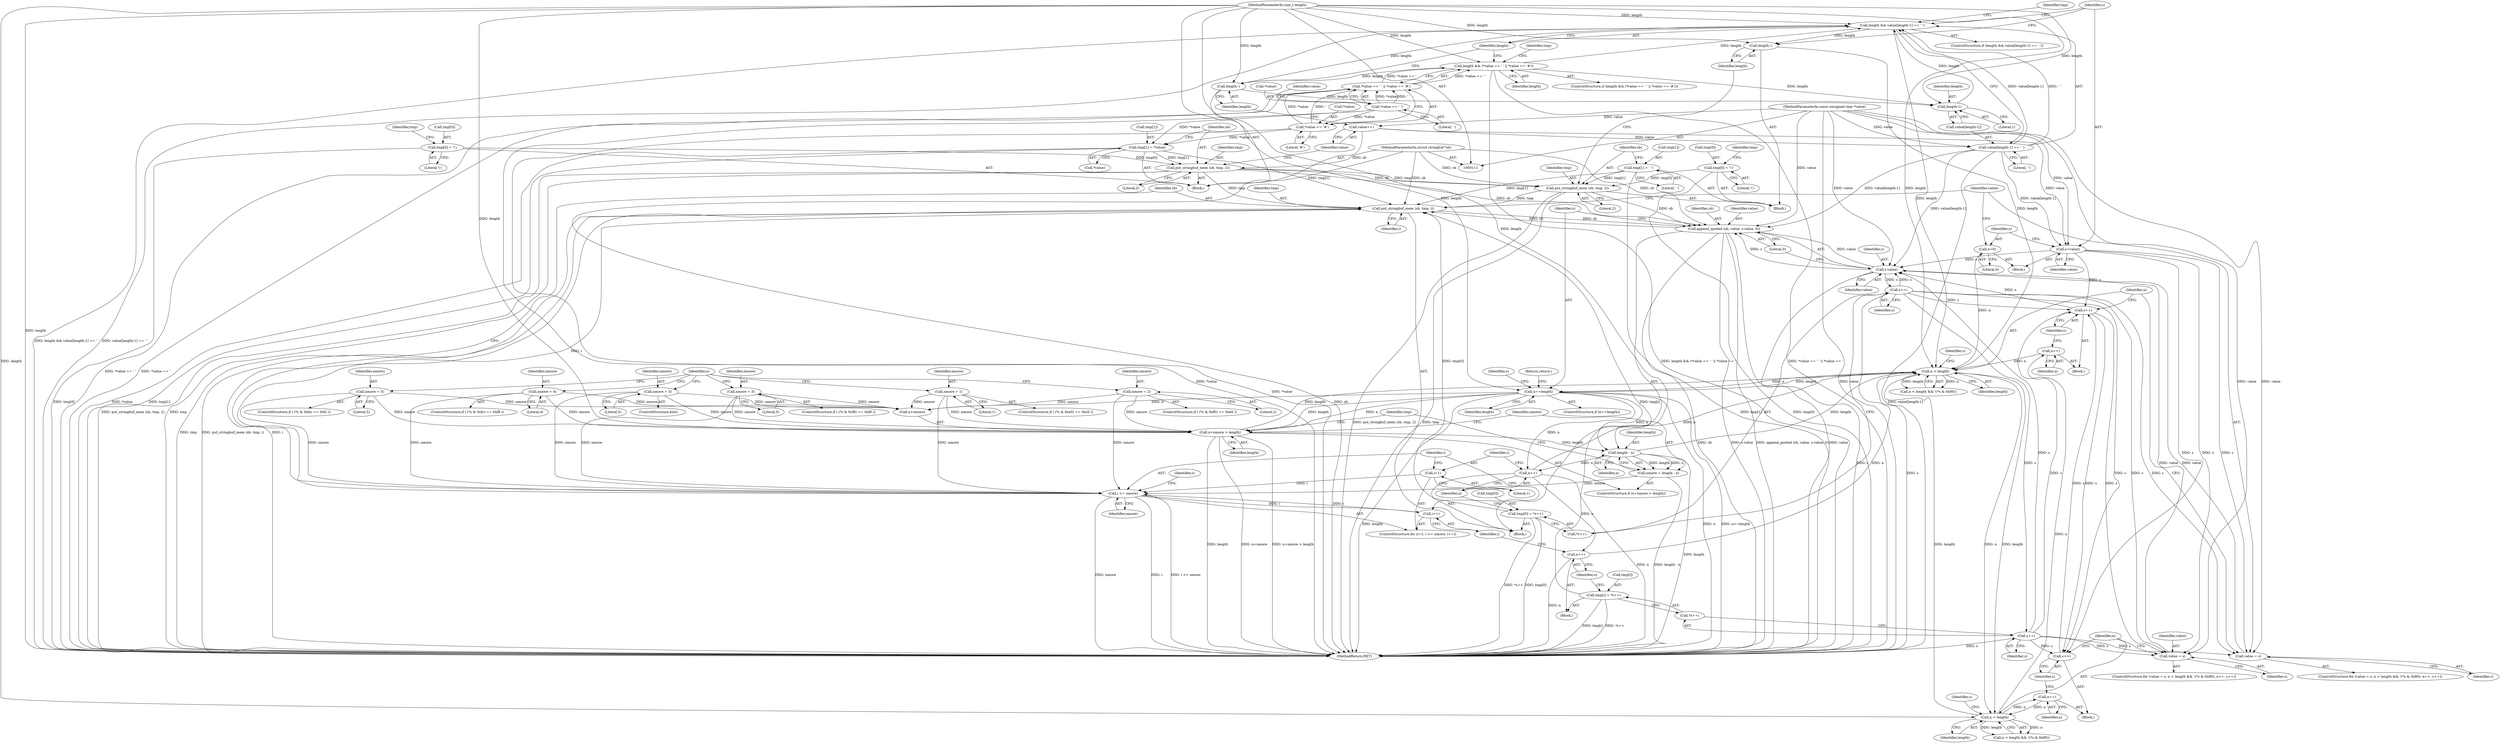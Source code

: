 digraph "1_gnupg_243d12fdec66a4360fbb3e307a046b39b5b4ffc3_0@pointer" {
"1000347" [label="(Call,put_stringbuf_mem (sb, tmp, i))"];
"1000225" [label="(Call,append_quoted (sb, value, s-value, 0))"];
"1000347" [label="(Call,put_stringbuf_mem (sb, tmp, i))"];
"1000114" [label="(MethodParameterIn,struct stringbuf *sb)"];
"1000311" [label="(Call,tmp[0] = *s++)"];
"1000139" [label="(Call,tmp[1] = *value)"];
"1000129" [label="(Call,*value == '#')"];
"1000125" [label="(Call,*value == ' ')"];
"1000174" [label="(Call,put_stringbuf_mem (sb, tmp, 2))"];
"1000145" [label="(Call,put_stringbuf_mem (sb, tmp, 2))"];
"1000134" [label="(Call,tmp[0] = '\\')"];
"1000169" [label="(Call,tmp[1] = ' ')"];
"1000164" [label="(Call,tmp[0] = '\\')"];
"1000338" [label="(Call,tmp[i] = *s++)"];
"1000324" [label="(Call,i <= nmore)"];
"1000327" [label="(Call,i++)"];
"1000321" [label="(Call,i=1)"];
"1000306" [label="(Call,nmore = length - n)"];
"1000308" [label="(Call,length - n)"];
"1000301" [label="(Call,n+nmore > length)"];
"1000233" [label="(Call,n==length)"];
"1000194" [label="(Call,n < length)"];
"1000185" [label="(Call,n=0)"];
"1000318" [label="(Call,n++)"];
"1000345" [label="(Call,n++)"];
"1000203" [label="(Call,n++)"];
"1000212" [label="(Call,n < length)"];
"1000221" [label="(Call,n++)"];
"1000113" [label="(MethodParameterIn,size_t length)"];
"1000178" [label="(Call,length--)"];
"1000154" [label="(Call,length && value[length-1] == ' ')"];
"1000159" [label="(Call,length-1)"];
"1000122" [label="(Call,length && (*value == ' ' || *value == '#'))"];
"1000124" [label="(Call,*value == ' ' || *value == '#')"];
"1000151" [label="(Call,length--)"];
"1000156" [label="(Call,value[length-1] == ' ')"];
"1000149" [label="(Call,value++)"];
"1000112" [label="(MethodParameterIn,const unsigned char *value)"];
"1000297" [label="(Call,nmore = 5)"];
"1000293" [label="(Call,nmore = 5)"];
"1000282" [label="(Call,nmore = 4)"];
"1000260" [label="(Call,nmore = 2)"];
"1000249" [label="(Call,nmore = 1)"];
"1000271" [label="(Call,nmore = 3)"];
"1000228" [label="(Call,s-value)"];
"1000205" [label="(Call,s++)"];
"1000223" [label="(Call,s++)"];
"1000343" [label="(Call,s++)"];
"1000316" [label="(Call,s++)"];
"1000182" [label="(Call,s=value)"];
"1000208" [label="(Call,value = s)"];
"1000190" [label="(Call,value = s)"];
"1000351" [label="(MethodReturn,RET)"];
"1000227" [label="(Identifier,value)"];
"1000171" [label="(Identifier,tmp)"];
"1000141" [label="(Identifier,tmp)"];
"1000307" [label="(Identifier,nmore)"];
"1000160" [label="(Identifier,length)"];
"1000162" [label="(Literal,' ')"];
"1000193" [label="(Call,n < length && !(*s & 0x80))"];
"1000202" [label="(Block,)"];
"1000324" [label="(Call,i <= nmore)"];
"1000156" [label="(Call,value[length-1] == ' ')"];
"1000129" [label="(Call,*value == '#')"];
"1000295" [label="(Literal,5)"];
"1000184" [label="(Identifier,value)"];
"1000165" [label="(Call,tmp[0])"];
"1000327" [label="(Call,i++)"];
"1000233" [label="(Call,n==length)"];
"1000152" [label="(Identifier,length)"];
"1000302" [label="(Call,n+nmore)"];
"1000300" [label="(ControlStructure,if (n+nmore > length))"];
"1000194" [label="(Call,n < length)"];
"1000212" [label="(Call,n < length)"];
"1000218" [label="(Identifier,s)"];
"1000157" [label="(Call,value[length-1])"];
"1000296" [label="(ControlStructure,else)"];
"1000223" [label="(Call,s++)"];
"1000139" [label="(Call,tmp[1] = *value)"];
"1000210" [label="(Identifier,s)"];
"1000159" [label="(Call,length-1)"];
"1000242" [label="(ControlStructure,if ( (*s & 0xe0) == 0xc0 ))"];
"1000272" [label="(Identifier,nmore)"];
"1000262" [label="(Literal,2)"];
"1000186" [label="(Identifier,n)"];
"1000260" [label="(Call,nmore = 2)"];
"1000297" [label="(Call,nmore = 5)"];
"1000188" [label="(Block,)"];
"1000221" [label="(Call,n++)"];
"1000200" [label="(Identifier,s)"];
"1000187" [label="(Literal,0)"];
"1000338" [label="(Call,tmp[i] = *s++)"];
"1000301" [label="(Call,n+nmore > length)"];
"1000183" [label="(Identifier,s)"];
"1000328" [label="(Identifier,i)"];
"1000138" [label="(Literal,'\\')"];
"1000326" [label="(Identifier,nmore)"];
"1000225" [label="(Call,append_quoted (sb, value, s-value, 0))"];
"1000346" [label="(Identifier,n)"];
"1000321" [label="(Call,i=1)"];
"1000140" [label="(Call,tmp[1])"];
"1000154" [label="(Call,length && value[length-1] == ' ')"];
"1000348" [label="(Identifier,sb)"];
"1000203" [label="(Call,n++)"];
"1000320" [label="(ControlStructure,for (i=1; i <= nmore; i++))"];
"1000251" [label="(Literal,1)"];
"1000168" [label="(Literal,'\\')"];
"1000181" [label="(Block,)"];
"1000174" [label="(Call,put_stringbuf_mem (sb, tmp, 2))"];
"1000204" [label="(Identifier,n)"];
"1000234" [label="(Identifier,n)"];
"1000124" [label="(Call,*value == ' ' || *value == '#')"];
"1000318" [label="(Call,n++)"];
"1000261" [label="(Identifier,nmore)"];
"1000214" [label="(Identifier,length)"];
"1000176" [label="(Identifier,tmp)"];
"1000147" [label="(Identifier,tmp)"];
"1000146" [label="(Identifier,sb)"];
"1000273" [label="(Literal,3)"];
"1000213" [label="(Identifier,n)"];
"1000323" [label="(Literal,1)"];
"1000349" [label="(Identifier,tmp)"];
"1000306" [label="(Call,nmore = length - n)"];
"1000122" [label="(Call,length && (*value == ' ' || *value == '#'))"];
"1000224" [label="(Identifier,s)"];
"1000175" [label="(Identifier,sb)"];
"1000178" [label="(Call,length--)"];
"1000342" [label="(Call,*s++)"];
"1000311" [label="(Call,tmp[0] = *s++)"];
"1000228" [label="(Call,s-value)"];
"1000275" [label="(ControlStructure,if ( (*s & 0xfc) == 0xf8 ))"];
"1000170" [label="(Call,tmp[1])"];
"1000161" [label="(Literal,1)"];
"1000284" [label="(Literal,4)"];
"1000143" [label="(Call,*value)"];
"1000286" [label="(ControlStructure,if ( (*s & 0xfe) == 0xfc ))"];
"1000166" [label="(Identifier,tmp)"];
"1000128" [label="(Literal,' ')"];
"1000173" [label="(Literal,' ')"];
"1000222" [label="(Identifier,n)"];
"1000299" [label="(Literal,5)"];
"1000113" [label="(MethodParameterIn,size_t length)"];
"1000134" [label="(Call,tmp[0] = '\\')"];
"1000322" [label="(Identifier,i)"];
"1000315" [label="(Call,*s++)"];
"1000169" [label="(Call,tmp[1] = ' ')"];
"1000240" [label="(Identifier,s)"];
"1000236" [label="(Return,return;)"];
"1000235" [label="(Identifier,length)"];
"1000196" [label="(Identifier,length)"];
"1000334" [label="(Identifier,s)"];
"1000309" [label="(Identifier,length)"];
"1000347" [label="(Call,put_stringbuf_mem (sb, tmp, i))"];
"1000150" [label="(Identifier,value)"];
"1000316" [label="(Call,s++)"];
"1000283" [label="(Identifier,nmore)"];
"1000305" [label="(Identifier,length)"];
"1000151" [label="(Call,length--)"];
"1000126" [label="(Call,*value)"];
"1000339" [label="(Call,tmp[i])"];
"1000153" [label="(ControlStructure,if (length && value[length-1] == ' '))"];
"1000303" [label="(Identifier,n)"];
"1000294" [label="(Identifier,nmore)"];
"1000164" [label="(Call,tmp[0] = '\\')"];
"1000229" [label="(Identifier,s)"];
"1000177" [label="(Literal,2)"];
"1000192" [label="(Identifier,s)"];
"1000195" [label="(Identifier,n)"];
"1000231" [label="(Literal,0)"];
"1000112" [label="(MethodParameterIn,const unsigned char *value)"];
"1000182" [label="(Call,s=value)"];
"1000343" [label="(Call,s++)"];
"1000131" [label="(Identifier,value)"];
"1000249" [label="(Call,nmore = 1)"];
"1000132" [label="(Literal,'#')"];
"1000148" [label="(Literal,2)"];
"1000123" [label="(Identifier,length)"];
"1000179" [label="(Identifier,length)"];
"1000298" [label="(Identifier,nmore)"];
"1000271" [label="(Call,nmore = 3)"];
"1000226" [label="(Identifier,sb)"];
"1000209" [label="(Identifier,value)"];
"1000145" [label="(Call,put_stringbuf_mem (sb, tmp, 2))"];
"1000206" [label="(Identifier,s)"];
"1000135" [label="(Call,tmp[0])"];
"1000205" [label="(Call,s++)"];
"1000325" [label="(Identifier,i)"];
"1000207" [label="(ControlStructure,for (value = s; n < length && !(*s & 0x80); n++, s++))"];
"1000185" [label="(Call,n=0)"];
"1000130" [label="(Call,*value)"];
"1000312" [label="(Call,tmp[0])"];
"1000250" [label="(Identifier,nmore)"];
"1000308" [label="(Call,length - n)"];
"1000149" [label="(Call,value++)"];
"1000121" [label="(ControlStructure,if (length && (*value == ' ' || *value == '#')))"];
"1000211" [label="(Call,n < length && !(*s & 0x80))"];
"1000253" [label="(ControlStructure,if ( (*s & 0xf0) == 0xe0 ))"];
"1000208" [label="(Call,value = s)"];
"1000329" [label="(Block,)"];
"1000317" [label="(Identifier,s)"];
"1000189" [label="(ControlStructure,for (value = s; n < length && !(*s & 0x80); n++, s++))"];
"1000232" [label="(ControlStructure,if (n==length))"];
"1000282" [label="(Call,nmore = 4)"];
"1000125" [label="(Call,*value == ' ')"];
"1000114" [label="(MethodParameterIn,struct stringbuf *sb)"];
"1000163" [label="(Block,)"];
"1000264" [label="(ControlStructure,if ( (*s & 0xf8) == 0xf0 ))"];
"1000313" [label="(Identifier,tmp)"];
"1000190" [label="(Call,value = s)"];
"1000310" [label="(Identifier,n)"];
"1000136" [label="(Identifier,tmp)"];
"1000191" [label="(Identifier,value)"];
"1000350" [label="(Identifier,i)"];
"1000293" [label="(Call,nmore = 5)"];
"1000345" [label="(Call,n++)"];
"1000155" [label="(Identifier,length)"];
"1000319" [label="(Identifier,n)"];
"1000133" [label="(Block,)"];
"1000220" [label="(Block,)"];
"1000230" [label="(Identifier,value)"];
"1000344" [label="(Identifier,s)"];
"1000347" -> "1000188"  [label="AST: "];
"1000347" -> "1000350"  [label="CFG: "];
"1000348" -> "1000347"  [label="AST: "];
"1000349" -> "1000347"  [label="AST: "];
"1000350" -> "1000347"  [label="AST: "];
"1000191" -> "1000347"  [label="CFG: "];
"1000347" -> "1000351"  [label="DDG: tmp"];
"1000347" -> "1000351"  [label="DDG: put_stringbuf_mem (sb, tmp, i)"];
"1000347" -> "1000351"  [label="DDG: i"];
"1000347" -> "1000225"  [label="DDG: sb"];
"1000225" -> "1000347"  [label="DDG: sb"];
"1000114" -> "1000347"  [label="DDG: sb"];
"1000311" -> "1000347"  [label="DDG: tmp[0]"];
"1000139" -> "1000347"  [label="DDG: tmp[1]"];
"1000174" -> "1000347"  [label="DDG: tmp"];
"1000169" -> "1000347"  [label="DDG: tmp[1]"];
"1000145" -> "1000347"  [label="DDG: tmp"];
"1000338" -> "1000347"  [label="DDG: tmp[i]"];
"1000324" -> "1000347"  [label="DDG: i"];
"1000225" -> "1000188"  [label="AST: "];
"1000225" -> "1000231"  [label="CFG: "];
"1000226" -> "1000225"  [label="AST: "];
"1000227" -> "1000225"  [label="AST: "];
"1000228" -> "1000225"  [label="AST: "];
"1000231" -> "1000225"  [label="AST: "];
"1000234" -> "1000225"  [label="CFG: "];
"1000225" -> "1000351"  [label="DDG: append_quoted (sb, value, s-value, 0)"];
"1000225" -> "1000351"  [label="DDG: value"];
"1000225" -> "1000351"  [label="DDG: sb"];
"1000225" -> "1000351"  [label="DDG: s-value"];
"1000145" -> "1000225"  [label="DDG: sb"];
"1000174" -> "1000225"  [label="DDG: sb"];
"1000114" -> "1000225"  [label="DDG: sb"];
"1000156" -> "1000225"  [label="DDG: value[length-1]"];
"1000228" -> "1000225"  [label="DDG: value"];
"1000228" -> "1000225"  [label="DDG: s"];
"1000112" -> "1000225"  [label="DDG: value"];
"1000114" -> "1000111"  [label="AST: "];
"1000114" -> "1000351"  [label="DDG: sb"];
"1000114" -> "1000145"  [label="DDG: sb"];
"1000114" -> "1000174"  [label="DDG: sb"];
"1000311" -> "1000188"  [label="AST: "];
"1000311" -> "1000315"  [label="CFG: "];
"1000312" -> "1000311"  [label="AST: "];
"1000315" -> "1000311"  [label="AST: "];
"1000319" -> "1000311"  [label="CFG: "];
"1000311" -> "1000351"  [label="DDG: tmp[0]"];
"1000311" -> "1000351"  [label="DDG: *s++"];
"1000139" -> "1000133"  [label="AST: "];
"1000139" -> "1000143"  [label="CFG: "];
"1000140" -> "1000139"  [label="AST: "];
"1000143" -> "1000139"  [label="AST: "];
"1000146" -> "1000139"  [label="CFG: "];
"1000139" -> "1000351"  [label="DDG: tmp[1]"];
"1000139" -> "1000351"  [label="DDG: *value"];
"1000129" -> "1000139"  [label="DDG: *value"];
"1000125" -> "1000139"  [label="DDG: *value"];
"1000139" -> "1000145"  [label="DDG: tmp[1]"];
"1000129" -> "1000124"  [label="AST: "];
"1000129" -> "1000132"  [label="CFG: "];
"1000130" -> "1000129"  [label="AST: "];
"1000132" -> "1000129"  [label="AST: "];
"1000124" -> "1000129"  [label="CFG: "];
"1000129" -> "1000351"  [label="DDG: *value"];
"1000129" -> "1000124"  [label="DDG: *value"];
"1000129" -> "1000124"  [label="DDG: '"];
"1000125" -> "1000129"  [label="DDG: *value"];
"1000125" -> "1000124"  [label="AST: "];
"1000125" -> "1000128"  [label="CFG: "];
"1000126" -> "1000125"  [label="AST: "];
"1000128" -> "1000125"  [label="AST: "];
"1000131" -> "1000125"  [label="CFG: "];
"1000124" -> "1000125"  [label="CFG: "];
"1000125" -> "1000351"  [label="DDG: *value"];
"1000125" -> "1000124"  [label="DDG: *value"];
"1000125" -> "1000124"  [label="DDG: ' '"];
"1000174" -> "1000163"  [label="AST: "];
"1000174" -> "1000177"  [label="CFG: "];
"1000175" -> "1000174"  [label="AST: "];
"1000176" -> "1000174"  [label="AST: "];
"1000177" -> "1000174"  [label="AST: "];
"1000179" -> "1000174"  [label="CFG: "];
"1000174" -> "1000351"  [label="DDG: tmp"];
"1000174" -> "1000351"  [label="DDG: put_stringbuf_mem (sb, tmp, 2)"];
"1000145" -> "1000174"  [label="DDG: sb"];
"1000145" -> "1000174"  [label="DDG: tmp"];
"1000169" -> "1000174"  [label="DDG: tmp[1]"];
"1000164" -> "1000174"  [label="DDG: tmp[0]"];
"1000145" -> "1000133"  [label="AST: "];
"1000145" -> "1000148"  [label="CFG: "];
"1000146" -> "1000145"  [label="AST: "];
"1000147" -> "1000145"  [label="AST: "];
"1000148" -> "1000145"  [label="AST: "];
"1000150" -> "1000145"  [label="CFG: "];
"1000145" -> "1000351"  [label="DDG: put_stringbuf_mem (sb, tmp, 2)"];
"1000145" -> "1000351"  [label="DDG: tmp"];
"1000134" -> "1000145"  [label="DDG: tmp[0]"];
"1000134" -> "1000133"  [label="AST: "];
"1000134" -> "1000138"  [label="CFG: "];
"1000135" -> "1000134"  [label="AST: "];
"1000138" -> "1000134"  [label="AST: "];
"1000141" -> "1000134"  [label="CFG: "];
"1000134" -> "1000351"  [label="DDG: tmp[0]"];
"1000169" -> "1000163"  [label="AST: "];
"1000169" -> "1000173"  [label="CFG: "];
"1000170" -> "1000169"  [label="AST: "];
"1000173" -> "1000169"  [label="AST: "];
"1000175" -> "1000169"  [label="CFG: "];
"1000169" -> "1000351"  [label="DDG: tmp[1]"];
"1000164" -> "1000163"  [label="AST: "];
"1000164" -> "1000168"  [label="CFG: "];
"1000165" -> "1000164"  [label="AST: "];
"1000168" -> "1000164"  [label="AST: "];
"1000171" -> "1000164"  [label="CFG: "];
"1000164" -> "1000351"  [label="DDG: tmp[0]"];
"1000338" -> "1000329"  [label="AST: "];
"1000338" -> "1000342"  [label="CFG: "];
"1000339" -> "1000338"  [label="AST: "];
"1000342" -> "1000338"  [label="AST: "];
"1000346" -> "1000338"  [label="CFG: "];
"1000338" -> "1000351"  [label="DDG: tmp[i]"];
"1000338" -> "1000351"  [label="DDG: *s++"];
"1000324" -> "1000320"  [label="AST: "];
"1000324" -> "1000326"  [label="CFG: "];
"1000325" -> "1000324"  [label="AST: "];
"1000326" -> "1000324"  [label="AST: "];
"1000334" -> "1000324"  [label="CFG: "];
"1000348" -> "1000324"  [label="CFG: "];
"1000324" -> "1000351"  [label="DDG: nmore"];
"1000324" -> "1000351"  [label="DDG: i <= nmore"];
"1000324" -> "1000351"  [label="DDG: i"];
"1000327" -> "1000324"  [label="DDG: i"];
"1000321" -> "1000324"  [label="DDG: i"];
"1000306" -> "1000324"  [label="DDG: nmore"];
"1000297" -> "1000324"  [label="DDG: nmore"];
"1000293" -> "1000324"  [label="DDG: nmore"];
"1000282" -> "1000324"  [label="DDG: nmore"];
"1000260" -> "1000324"  [label="DDG: nmore"];
"1000249" -> "1000324"  [label="DDG: nmore"];
"1000271" -> "1000324"  [label="DDG: nmore"];
"1000324" -> "1000327"  [label="DDG: i"];
"1000327" -> "1000320"  [label="AST: "];
"1000327" -> "1000328"  [label="CFG: "];
"1000328" -> "1000327"  [label="AST: "];
"1000325" -> "1000327"  [label="CFG: "];
"1000321" -> "1000320"  [label="AST: "];
"1000321" -> "1000323"  [label="CFG: "];
"1000322" -> "1000321"  [label="AST: "];
"1000323" -> "1000321"  [label="AST: "];
"1000325" -> "1000321"  [label="CFG: "];
"1000306" -> "1000300"  [label="AST: "];
"1000306" -> "1000308"  [label="CFG: "];
"1000307" -> "1000306"  [label="AST: "];
"1000308" -> "1000306"  [label="AST: "];
"1000313" -> "1000306"  [label="CFG: "];
"1000306" -> "1000351"  [label="DDG: length - n"];
"1000308" -> "1000306"  [label="DDG: length"];
"1000308" -> "1000306"  [label="DDG: n"];
"1000308" -> "1000310"  [label="CFG: "];
"1000309" -> "1000308"  [label="AST: "];
"1000310" -> "1000308"  [label="AST: "];
"1000308" -> "1000351"  [label="DDG: length"];
"1000308" -> "1000194"  [label="DDG: length"];
"1000301" -> "1000308"  [label="DDG: length"];
"1000113" -> "1000308"  [label="DDG: length"];
"1000233" -> "1000308"  [label="DDG: n"];
"1000308" -> "1000318"  [label="DDG: n"];
"1000301" -> "1000300"  [label="AST: "];
"1000301" -> "1000305"  [label="CFG: "];
"1000302" -> "1000301"  [label="AST: "];
"1000305" -> "1000301"  [label="AST: "];
"1000307" -> "1000301"  [label="CFG: "];
"1000313" -> "1000301"  [label="CFG: "];
"1000301" -> "1000351"  [label="DDG: n+nmore > length"];
"1000301" -> "1000351"  [label="DDG: length"];
"1000301" -> "1000351"  [label="DDG: n+nmore"];
"1000301" -> "1000194"  [label="DDG: length"];
"1000233" -> "1000301"  [label="DDG: n"];
"1000233" -> "1000301"  [label="DDG: length"];
"1000297" -> "1000301"  [label="DDG: nmore"];
"1000293" -> "1000301"  [label="DDG: nmore"];
"1000282" -> "1000301"  [label="DDG: nmore"];
"1000260" -> "1000301"  [label="DDG: nmore"];
"1000249" -> "1000301"  [label="DDG: nmore"];
"1000271" -> "1000301"  [label="DDG: nmore"];
"1000113" -> "1000301"  [label="DDG: length"];
"1000233" -> "1000232"  [label="AST: "];
"1000233" -> "1000235"  [label="CFG: "];
"1000234" -> "1000233"  [label="AST: "];
"1000235" -> "1000233"  [label="AST: "];
"1000236" -> "1000233"  [label="CFG: "];
"1000240" -> "1000233"  [label="CFG: "];
"1000233" -> "1000351"  [label="DDG: n==length"];
"1000233" -> "1000351"  [label="DDG: length"];
"1000233" -> "1000351"  [label="DDG: n"];
"1000194" -> "1000233"  [label="DDG: n"];
"1000194" -> "1000233"  [label="DDG: length"];
"1000113" -> "1000233"  [label="DDG: length"];
"1000233" -> "1000302"  [label="DDG: n"];
"1000233" -> "1000318"  [label="DDG: n"];
"1000194" -> "1000193"  [label="AST: "];
"1000194" -> "1000196"  [label="CFG: "];
"1000195" -> "1000194"  [label="AST: "];
"1000196" -> "1000194"  [label="AST: "];
"1000200" -> "1000194"  [label="CFG: "];
"1000193" -> "1000194"  [label="CFG: "];
"1000194" -> "1000193"  [label="DDG: n"];
"1000194" -> "1000193"  [label="DDG: length"];
"1000185" -> "1000194"  [label="DDG: n"];
"1000318" -> "1000194"  [label="DDG: n"];
"1000345" -> "1000194"  [label="DDG: n"];
"1000203" -> "1000194"  [label="DDG: n"];
"1000178" -> "1000194"  [label="DDG: length"];
"1000212" -> "1000194"  [label="DDG: length"];
"1000154" -> "1000194"  [label="DDG: length"];
"1000113" -> "1000194"  [label="DDG: length"];
"1000194" -> "1000212"  [label="DDG: n"];
"1000194" -> "1000212"  [label="DDG: length"];
"1000185" -> "1000181"  [label="AST: "];
"1000185" -> "1000187"  [label="CFG: "];
"1000186" -> "1000185"  [label="AST: "];
"1000187" -> "1000185"  [label="AST: "];
"1000191" -> "1000185"  [label="CFG: "];
"1000318" -> "1000188"  [label="AST: "];
"1000318" -> "1000319"  [label="CFG: "];
"1000319" -> "1000318"  [label="AST: "];
"1000322" -> "1000318"  [label="CFG: "];
"1000318" -> "1000351"  [label="DDG: n"];
"1000318" -> "1000345"  [label="DDG: n"];
"1000345" -> "1000329"  [label="AST: "];
"1000345" -> "1000346"  [label="CFG: "];
"1000346" -> "1000345"  [label="AST: "];
"1000328" -> "1000345"  [label="CFG: "];
"1000345" -> "1000351"  [label="DDG: n"];
"1000203" -> "1000202"  [label="AST: "];
"1000203" -> "1000204"  [label="CFG: "];
"1000204" -> "1000203"  [label="AST: "];
"1000206" -> "1000203"  [label="CFG: "];
"1000212" -> "1000203"  [label="DDG: n"];
"1000212" -> "1000211"  [label="AST: "];
"1000212" -> "1000214"  [label="CFG: "];
"1000213" -> "1000212"  [label="AST: "];
"1000214" -> "1000212"  [label="AST: "];
"1000218" -> "1000212"  [label="CFG: "];
"1000211" -> "1000212"  [label="CFG: "];
"1000212" -> "1000211"  [label="DDG: n"];
"1000212" -> "1000211"  [label="DDG: length"];
"1000221" -> "1000212"  [label="DDG: n"];
"1000113" -> "1000212"  [label="DDG: length"];
"1000212" -> "1000221"  [label="DDG: n"];
"1000221" -> "1000220"  [label="AST: "];
"1000221" -> "1000222"  [label="CFG: "];
"1000222" -> "1000221"  [label="AST: "];
"1000224" -> "1000221"  [label="CFG: "];
"1000113" -> "1000111"  [label="AST: "];
"1000113" -> "1000351"  [label="DDG: length"];
"1000113" -> "1000122"  [label="DDG: length"];
"1000113" -> "1000151"  [label="DDG: length"];
"1000113" -> "1000154"  [label="DDG: length"];
"1000113" -> "1000159"  [label="DDG: length"];
"1000113" -> "1000178"  [label="DDG: length"];
"1000178" -> "1000163"  [label="AST: "];
"1000178" -> "1000179"  [label="CFG: "];
"1000179" -> "1000178"  [label="AST: "];
"1000183" -> "1000178"  [label="CFG: "];
"1000154" -> "1000178"  [label="DDG: length"];
"1000154" -> "1000153"  [label="AST: "];
"1000154" -> "1000155"  [label="CFG: "];
"1000154" -> "1000156"  [label="CFG: "];
"1000155" -> "1000154"  [label="AST: "];
"1000156" -> "1000154"  [label="AST: "];
"1000166" -> "1000154"  [label="CFG: "];
"1000183" -> "1000154"  [label="CFG: "];
"1000154" -> "1000351"  [label="DDG: length && value[length-1] == ' '"];
"1000154" -> "1000351"  [label="DDG: value[length-1] == ' '"];
"1000159" -> "1000154"  [label="DDG: length"];
"1000122" -> "1000154"  [label="DDG: length"];
"1000151" -> "1000154"  [label="DDG: length"];
"1000156" -> "1000154"  [label="DDG: value[length-1]"];
"1000156" -> "1000154"  [label="DDG: ' '"];
"1000159" -> "1000157"  [label="AST: "];
"1000159" -> "1000161"  [label="CFG: "];
"1000160" -> "1000159"  [label="AST: "];
"1000161" -> "1000159"  [label="AST: "];
"1000157" -> "1000159"  [label="CFG: "];
"1000122" -> "1000159"  [label="DDG: length"];
"1000151" -> "1000159"  [label="DDG: length"];
"1000122" -> "1000121"  [label="AST: "];
"1000122" -> "1000123"  [label="CFG: "];
"1000122" -> "1000124"  [label="CFG: "];
"1000123" -> "1000122"  [label="AST: "];
"1000124" -> "1000122"  [label="AST: "];
"1000136" -> "1000122"  [label="CFG: "];
"1000155" -> "1000122"  [label="CFG: "];
"1000122" -> "1000351"  [label="DDG: length && (*value == ' ' || *value == '"];
"1000122" -> "1000351"  [label="DDG: *value == ' ' || *value == '"];
"1000124" -> "1000122"  [label="DDG: *value == ' '"];
"1000124" -> "1000122"  [label="DDG: *value == '"];
"1000122" -> "1000151"  [label="DDG: length"];
"1000124" -> "1000351"  [label="DDG: *value == ' '"];
"1000124" -> "1000351"  [label="DDG: *value == '"];
"1000151" -> "1000133"  [label="AST: "];
"1000151" -> "1000152"  [label="CFG: "];
"1000152" -> "1000151"  [label="AST: "];
"1000155" -> "1000151"  [label="CFG: "];
"1000156" -> "1000162"  [label="CFG: "];
"1000157" -> "1000156"  [label="AST: "];
"1000162" -> "1000156"  [label="AST: "];
"1000156" -> "1000351"  [label="DDG: value[length-1]"];
"1000149" -> "1000156"  [label="DDG: value"];
"1000112" -> "1000156"  [label="DDG: value"];
"1000156" -> "1000182"  [label="DDG: value[length-1]"];
"1000156" -> "1000228"  [label="DDG: value[length-1]"];
"1000149" -> "1000133"  [label="AST: "];
"1000149" -> "1000150"  [label="CFG: "];
"1000150" -> "1000149"  [label="AST: "];
"1000152" -> "1000149"  [label="CFG: "];
"1000112" -> "1000149"  [label="DDG: value"];
"1000149" -> "1000182"  [label="DDG: value"];
"1000112" -> "1000111"  [label="AST: "];
"1000112" -> "1000351"  [label="DDG: value"];
"1000112" -> "1000182"  [label="DDG: value"];
"1000112" -> "1000190"  [label="DDG: value"];
"1000112" -> "1000208"  [label="DDG: value"];
"1000112" -> "1000228"  [label="DDG: value"];
"1000297" -> "1000296"  [label="AST: "];
"1000297" -> "1000299"  [label="CFG: "];
"1000298" -> "1000297"  [label="AST: "];
"1000299" -> "1000297"  [label="AST: "];
"1000303" -> "1000297"  [label="CFG: "];
"1000297" -> "1000302"  [label="DDG: nmore"];
"1000293" -> "1000286"  [label="AST: "];
"1000293" -> "1000295"  [label="CFG: "];
"1000294" -> "1000293"  [label="AST: "];
"1000295" -> "1000293"  [label="AST: "];
"1000303" -> "1000293"  [label="CFG: "];
"1000293" -> "1000302"  [label="DDG: nmore"];
"1000282" -> "1000275"  [label="AST: "];
"1000282" -> "1000284"  [label="CFG: "];
"1000283" -> "1000282"  [label="AST: "];
"1000284" -> "1000282"  [label="AST: "];
"1000303" -> "1000282"  [label="CFG: "];
"1000282" -> "1000302"  [label="DDG: nmore"];
"1000260" -> "1000253"  [label="AST: "];
"1000260" -> "1000262"  [label="CFG: "];
"1000261" -> "1000260"  [label="AST: "];
"1000262" -> "1000260"  [label="AST: "];
"1000303" -> "1000260"  [label="CFG: "];
"1000260" -> "1000302"  [label="DDG: nmore"];
"1000249" -> "1000242"  [label="AST: "];
"1000249" -> "1000251"  [label="CFG: "];
"1000250" -> "1000249"  [label="AST: "];
"1000251" -> "1000249"  [label="AST: "];
"1000303" -> "1000249"  [label="CFG: "];
"1000249" -> "1000302"  [label="DDG: nmore"];
"1000271" -> "1000264"  [label="AST: "];
"1000271" -> "1000273"  [label="CFG: "];
"1000272" -> "1000271"  [label="AST: "];
"1000273" -> "1000271"  [label="AST: "];
"1000303" -> "1000271"  [label="CFG: "];
"1000271" -> "1000302"  [label="DDG: nmore"];
"1000228" -> "1000230"  [label="CFG: "];
"1000229" -> "1000228"  [label="AST: "];
"1000230" -> "1000228"  [label="AST: "];
"1000231" -> "1000228"  [label="CFG: "];
"1000228" -> "1000351"  [label="DDG: s"];
"1000205" -> "1000228"  [label="DDG: s"];
"1000343" -> "1000228"  [label="DDG: s"];
"1000182" -> "1000228"  [label="DDG: s"];
"1000316" -> "1000228"  [label="DDG: s"];
"1000208" -> "1000228"  [label="DDG: value"];
"1000190" -> "1000228"  [label="DDG: value"];
"1000228" -> "1000316"  [label="DDG: s"];
"1000205" -> "1000202"  [label="AST: "];
"1000205" -> "1000206"  [label="CFG: "];
"1000206" -> "1000205"  [label="AST: "];
"1000195" -> "1000205"  [label="CFG: "];
"1000223" -> "1000205"  [label="DDG: s"];
"1000343" -> "1000205"  [label="DDG: s"];
"1000182" -> "1000205"  [label="DDG: s"];
"1000316" -> "1000205"  [label="DDG: s"];
"1000205" -> "1000208"  [label="DDG: s"];
"1000205" -> "1000223"  [label="DDG: s"];
"1000223" -> "1000220"  [label="AST: "];
"1000223" -> "1000224"  [label="CFG: "];
"1000224" -> "1000223"  [label="AST: "];
"1000213" -> "1000223"  [label="CFG: "];
"1000343" -> "1000223"  [label="DDG: s"];
"1000182" -> "1000223"  [label="DDG: s"];
"1000316" -> "1000223"  [label="DDG: s"];
"1000343" -> "1000342"  [label="AST: "];
"1000343" -> "1000344"  [label="CFG: "];
"1000344" -> "1000343"  [label="AST: "];
"1000342" -> "1000343"  [label="CFG: "];
"1000343" -> "1000351"  [label="DDG: s"];
"1000343" -> "1000190"  [label="DDG: s"];
"1000343" -> "1000208"  [label="DDG: s"];
"1000316" -> "1000343"  [label="DDG: s"];
"1000316" -> "1000315"  [label="AST: "];
"1000316" -> "1000317"  [label="CFG: "];
"1000317" -> "1000316"  [label="AST: "];
"1000315" -> "1000316"  [label="CFG: "];
"1000316" -> "1000351"  [label="DDG: s"];
"1000316" -> "1000190"  [label="DDG: s"];
"1000316" -> "1000208"  [label="DDG: s"];
"1000182" -> "1000181"  [label="AST: "];
"1000182" -> "1000184"  [label="CFG: "];
"1000183" -> "1000182"  [label="AST: "];
"1000184" -> "1000182"  [label="AST: "];
"1000186" -> "1000182"  [label="CFG: "];
"1000182" -> "1000190"  [label="DDG: s"];
"1000182" -> "1000208"  [label="DDG: s"];
"1000208" -> "1000207"  [label="AST: "];
"1000208" -> "1000210"  [label="CFG: "];
"1000209" -> "1000208"  [label="AST: "];
"1000210" -> "1000208"  [label="AST: "];
"1000213" -> "1000208"  [label="CFG: "];
"1000190" -> "1000189"  [label="AST: "];
"1000190" -> "1000192"  [label="CFG: "];
"1000191" -> "1000190"  [label="AST: "];
"1000192" -> "1000190"  [label="AST: "];
"1000195" -> "1000190"  [label="CFG: "];
}
